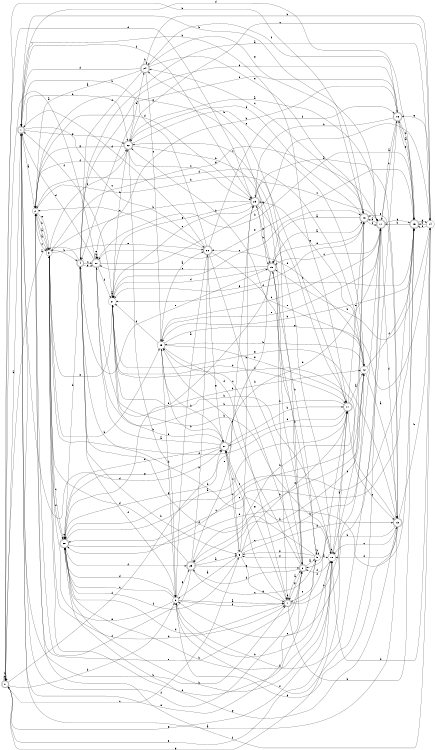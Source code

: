 digraph n24_10 {
__start0 [label="" shape="none"];

rankdir=LR;
size="8,5";

s0 [style="rounded,filled", color="black", fillcolor="white" shape="doublecircle", label="0"];
s1 [style="rounded,filled", color="black", fillcolor="white" shape="doublecircle", label="1"];
s2 [style="filled", color="black", fillcolor="white" shape="circle", label="2"];
s3 [style="filled", color="black", fillcolor="white" shape="circle", label="3"];
s4 [style="rounded,filled", color="black", fillcolor="white" shape="doublecircle", label="4"];
s5 [style="filled", color="black", fillcolor="white" shape="circle", label="5"];
s6 [style="filled", color="black", fillcolor="white" shape="circle", label="6"];
s7 [style="rounded,filled", color="black", fillcolor="white" shape="doublecircle", label="7"];
s8 [style="rounded,filled", color="black", fillcolor="white" shape="doublecircle", label="8"];
s9 [style="filled", color="black", fillcolor="white" shape="circle", label="9"];
s10 [style="filled", color="black", fillcolor="white" shape="circle", label="10"];
s11 [style="rounded,filled", color="black", fillcolor="white" shape="doublecircle", label="11"];
s12 [style="filled", color="black", fillcolor="white" shape="circle", label="12"];
s13 [style="rounded,filled", color="black", fillcolor="white" shape="doublecircle", label="13"];
s14 [style="filled", color="black", fillcolor="white" shape="circle", label="14"];
s15 [style="rounded,filled", color="black", fillcolor="white" shape="doublecircle", label="15"];
s16 [style="rounded,filled", color="black", fillcolor="white" shape="doublecircle", label="16"];
s17 [style="rounded,filled", color="black", fillcolor="white" shape="doublecircle", label="17"];
s18 [style="rounded,filled", color="black", fillcolor="white" shape="doublecircle", label="18"];
s19 [style="rounded,filled", color="black", fillcolor="white" shape="doublecircle", label="19"];
s20 [style="rounded,filled", color="black", fillcolor="white" shape="doublecircle", label="20"];
s21 [style="filled", color="black", fillcolor="white" shape="circle", label="21"];
s22 [style="rounded,filled", color="black", fillcolor="white" shape="doublecircle", label="22"];
s23 [style="rounded,filled", color="black", fillcolor="white" shape="doublecircle", label="23"];
s24 [style="rounded,filled", color="black", fillcolor="white" shape="doublecircle", label="24"];
s25 [style="filled", color="black", fillcolor="white" shape="circle", label="25"];
s26 [style="rounded,filled", color="black", fillcolor="white" shape="doublecircle", label="26"];
s27 [style="rounded,filled", color="black", fillcolor="white" shape="doublecircle", label="27"];
s28 [style="rounded,filled", color="black", fillcolor="white" shape="doublecircle", label="28"];
s29 [style="rounded,filled", color="black", fillcolor="white" shape="doublecircle", label="29"];
s0 -> s1 [label="a"];
s0 -> s6 [label="b"];
s0 -> s5 [label="c"];
s0 -> s23 [label="d"];
s0 -> s10 [label="e"];
s0 -> s27 [label="f"];
s0 -> s0 [label="g"];
s0 -> s0 [label="h"];
s1 -> s2 [label="a"];
s1 -> s7 [label="b"];
s1 -> s26 [label="c"];
s1 -> s27 [label="d"];
s1 -> s8 [label="e"];
s1 -> s8 [label="f"];
s1 -> s22 [label="g"];
s1 -> s22 [label="h"];
s2 -> s3 [label="a"];
s2 -> s11 [label="b"];
s2 -> s3 [label="c"];
s2 -> s23 [label="d"];
s2 -> s3 [label="e"];
s2 -> s22 [label="f"];
s2 -> s19 [label="g"];
s2 -> s3 [label="h"];
s3 -> s2 [label="a"];
s3 -> s4 [label="b"];
s3 -> s28 [label="c"];
s3 -> s7 [label="d"];
s3 -> s26 [label="e"];
s3 -> s28 [label="f"];
s3 -> s17 [label="g"];
s3 -> s25 [label="h"];
s4 -> s0 [label="a"];
s4 -> s5 [label="b"];
s4 -> s20 [label="c"];
s4 -> s16 [label="d"];
s4 -> s19 [label="e"];
s4 -> s6 [label="f"];
s4 -> s20 [label="g"];
s4 -> s10 [label="h"];
s5 -> s6 [label="a"];
s5 -> s23 [label="b"];
s5 -> s27 [label="c"];
s5 -> s13 [label="d"];
s5 -> s11 [label="e"];
s5 -> s28 [label="f"];
s5 -> s7 [label="g"];
s5 -> s17 [label="h"];
s6 -> s7 [label="a"];
s6 -> s10 [label="b"];
s6 -> s28 [label="c"];
s6 -> s28 [label="d"];
s6 -> s3 [label="e"];
s6 -> s7 [label="f"];
s6 -> s29 [label="g"];
s6 -> s17 [label="h"];
s7 -> s8 [label="a"];
s7 -> s12 [label="b"];
s7 -> s27 [label="c"];
s7 -> s28 [label="d"];
s7 -> s7 [label="e"];
s7 -> s11 [label="f"];
s7 -> s27 [label="g"];
s7 -> s15 [label="h"];
s8 -> s9 [label="a"];
s8 -> s22 [label="b"];
s8 -> s25 [label="c"];
s8 -> s29 [label="d"];
s8 -> s2 [label="e"];
s8 -> s25 [label="f"];
s8 -> s7 [label="g"];
s8 -> s24 [label="h"];
s9 -> s10 [label="a"];
s9 -> s9 [label="b"];
s9 -> s7 [label="c"];
s9 -> s4 [label="d"];
s9 -> s3 [label="e"];
s9 -> s5 [label="f"];
s9 -> s5 [label="g"];
s9 -> s19 [label="h"];
s10 -> s11 [label="a"];
s10 -> s21 [label="b"];
s10 -> s22 [label="c"];
s10 -> s18 [label="d"];
s10 -> s10 [label="e"];
s10 -> s8 [label="f"];
s10 -> s0 [label="g"];
s10 -> s28 [label="h"];
s11 -> s12 [label="a"];
s11 -> s20 [label="b"];
s11 -> s13 [label="c"];
s11 -> s27 [label="d"];
s11 -> s18 [label="e"];
s11 -> s3 [label="f"];
s11 -> s0 [label="g"];
s11 -> s1 [label="h"];
s12 -> s13 [label="a"];
s12 -> s29 [label="b"];
s12 -> s28 [label="c"];
s12 -> s2 [label="d"];
s12 -> s26 [label="e"];
s12 -> s15 [label="f"];
s12 -> s23 [label="g"];
s12 -> s25 [label="h"];
s13 -> s1 [label="a"];
s13 -> s14 [label="b"];
s13 -> s10 [label="c"];
s13 -> s10 [label="d"];
s13 -> s18 [label="e"];
s13 -> s21 [label="f"];
s13 -> s6 [label="g"];
s13 -> s8 [label="h"];
s14 -> s4 [label="a"];
s14 -> s15 [label="b"];
s14 -> s22 [label="c"];
s14 -> s10 [label="d"];
s14 -> s15 [label="e"];
s14 -> s2 [label="f"];
s14 -> s16 [label="g"];
s14 -> s19 [label="h"];
s15 -> s16 [label="a"];
s15 -> s17 [label="b"];
s15 -> s28 [label="c"];
s15 -> s1 [label="d"];
s15 -> s20 [label="e"];
s15 -> s21 [label="f"];
s15 -> s14 [label="g"];
s15 -> s25 [label="h"];
s16 -> s17 [label="a"];
s16 -> s23 [label="b"];
s16 -> s6 [label="c"];
s16 -> s15 [label="d"];
s16 -> s4 [label="e"];
s16 -> s24 [label="f"];
s16 -> s15 [label="g"];
s16 -> s20 [label="h"];
s17 -> s18 [label="a"];
s17 -> s16 [label="b"];
s17 -> s19 [label="c"];
s17 -> s13 [label="d"];
s17 -> s25 [label="e"];
s17 -> s6 [label="f"];
s17 -> s15 [label="g"];
s17 -> s1 [label="h"];
s18 -> s19 [label="a"];
s18 -> s0 [label="b"];
s18 -> s24 [label="c"];
s18 -> s22 [label="d"];
s18 -> s19 [label="e"];
s18 -> s17 [label="f"];
s18 -> s21 [label="g"];
s18 -> s29 [label="h"];
s19 -> s18 [label="a"];
s19 -> s7 [label="b"];
s19 -> s20 [label="c"];
s19 -> s21 [label="d"];
s19 -> s23 [label="e"];
s19 -> s28 [label="f"];
s19 -> s28 [label="g"];
s19 -> s9 [label="h"];
s20 -> s0 [label="a"];
s20 -> s12 [label="b"];
s20 -> s20 [label="c"];
s20 -> s1 [label="d"];
s20 -> s20 [label="e"];
s20 -> s21 [label="f"];
s20 -> s14 [label="g"];
s20 -> s15 [label="h"];
s21 -> s21 [label="a"];
s21 -> s10 [label="b"];
s21 -> s18 [label="c"];
s21 -> s11 [label="d"];
s21 -> s3 [label="e"];
s21 -> s1 [label="f"];
s21 -> s13 [label="g"];
s21 -> s22 [label="h"];
s22 -> s17 [label="a"];
s22 -> s8 [label="b"];
s22 -> s23 [label="c"];
s22 -> s24 [label="d"];
s22 -> s12 [label="e"];
s22 -> s3 [label="f"];
s22 -> s2 [label="g"];
s22 -> s6 [label="h"];
s23 -> s13 [label="a"];
s23 -> s19 [label="b"];
s23 -> s17 [label="c"];
s23 -> s11 [label="d"];
s23 -> s21 [label="e"];
s23 -> s1 [label="f"];
s23 -> s21 [label="g"];
s23 -> s3 [label="h"];
s24 -> s2 [label="a"];
s24 -> s14 [label="b"];
s24 -> s25 [label="c"];
s24 -> s1 [label="d"];
s24 -> s18 [label="e"];
s24 -> s4 [label="f"];
s24 -> s18 [label="g"];
s24 -> s24 [label="h"];
s25 -> s26 [label="a"];
s25 -> s27 [label="b"];
s25 -> s17 [label="c"];
s25 -> s7 [label="d"];
s25 -> s11 [label="e"];
s25 -> s21 [label="f"];
s25 -> s14 [label="g"];
s25 -> s6 [label="h"];
s26 -> s6 [label="a"];
s26 -> s1 [label="b"];
s26 -> s2 [label="c"];
s26 -> s1 [label="d"];
s26 -> s12 [label="e"];
s26 -> s16 [label="f"];
s26 -> s27 [label="g"];
s26 -> s8 [label="h"];
s27 -> s20 [label="a"];
s27 -> s11 [label="b"];
s27 -> s5 [label="c"];
s27 -> s17 [label="d"];
s27 -> s28 [label="e"];
s27 -> s21 [label="f"];
s27 -> s28 [label="g"];
s27 -> s25 [label="h"];
s28 -> s11 [label="a"];
s28 -> s10 [label="b"];
s28 -> s15 [label="c"];
s28 -> s15 [label="d"];
s28 -> s28 [label="e"];
s28 -> s29 [label="f"];
s28 -> s13 [label="g"];
s28 -> s4 [label="h"];
s29 -> s5 [label="a"];
s29 -> s26 [label="b"];
s29 -> s9 [label="c"];
s29 -> s3 [label="d"];
s29 -> s23 [label="e"];
s29 -> s2 [label="f"];
s29 -> s8 [label="g"];
s29 -> s12 [label="h"];

}